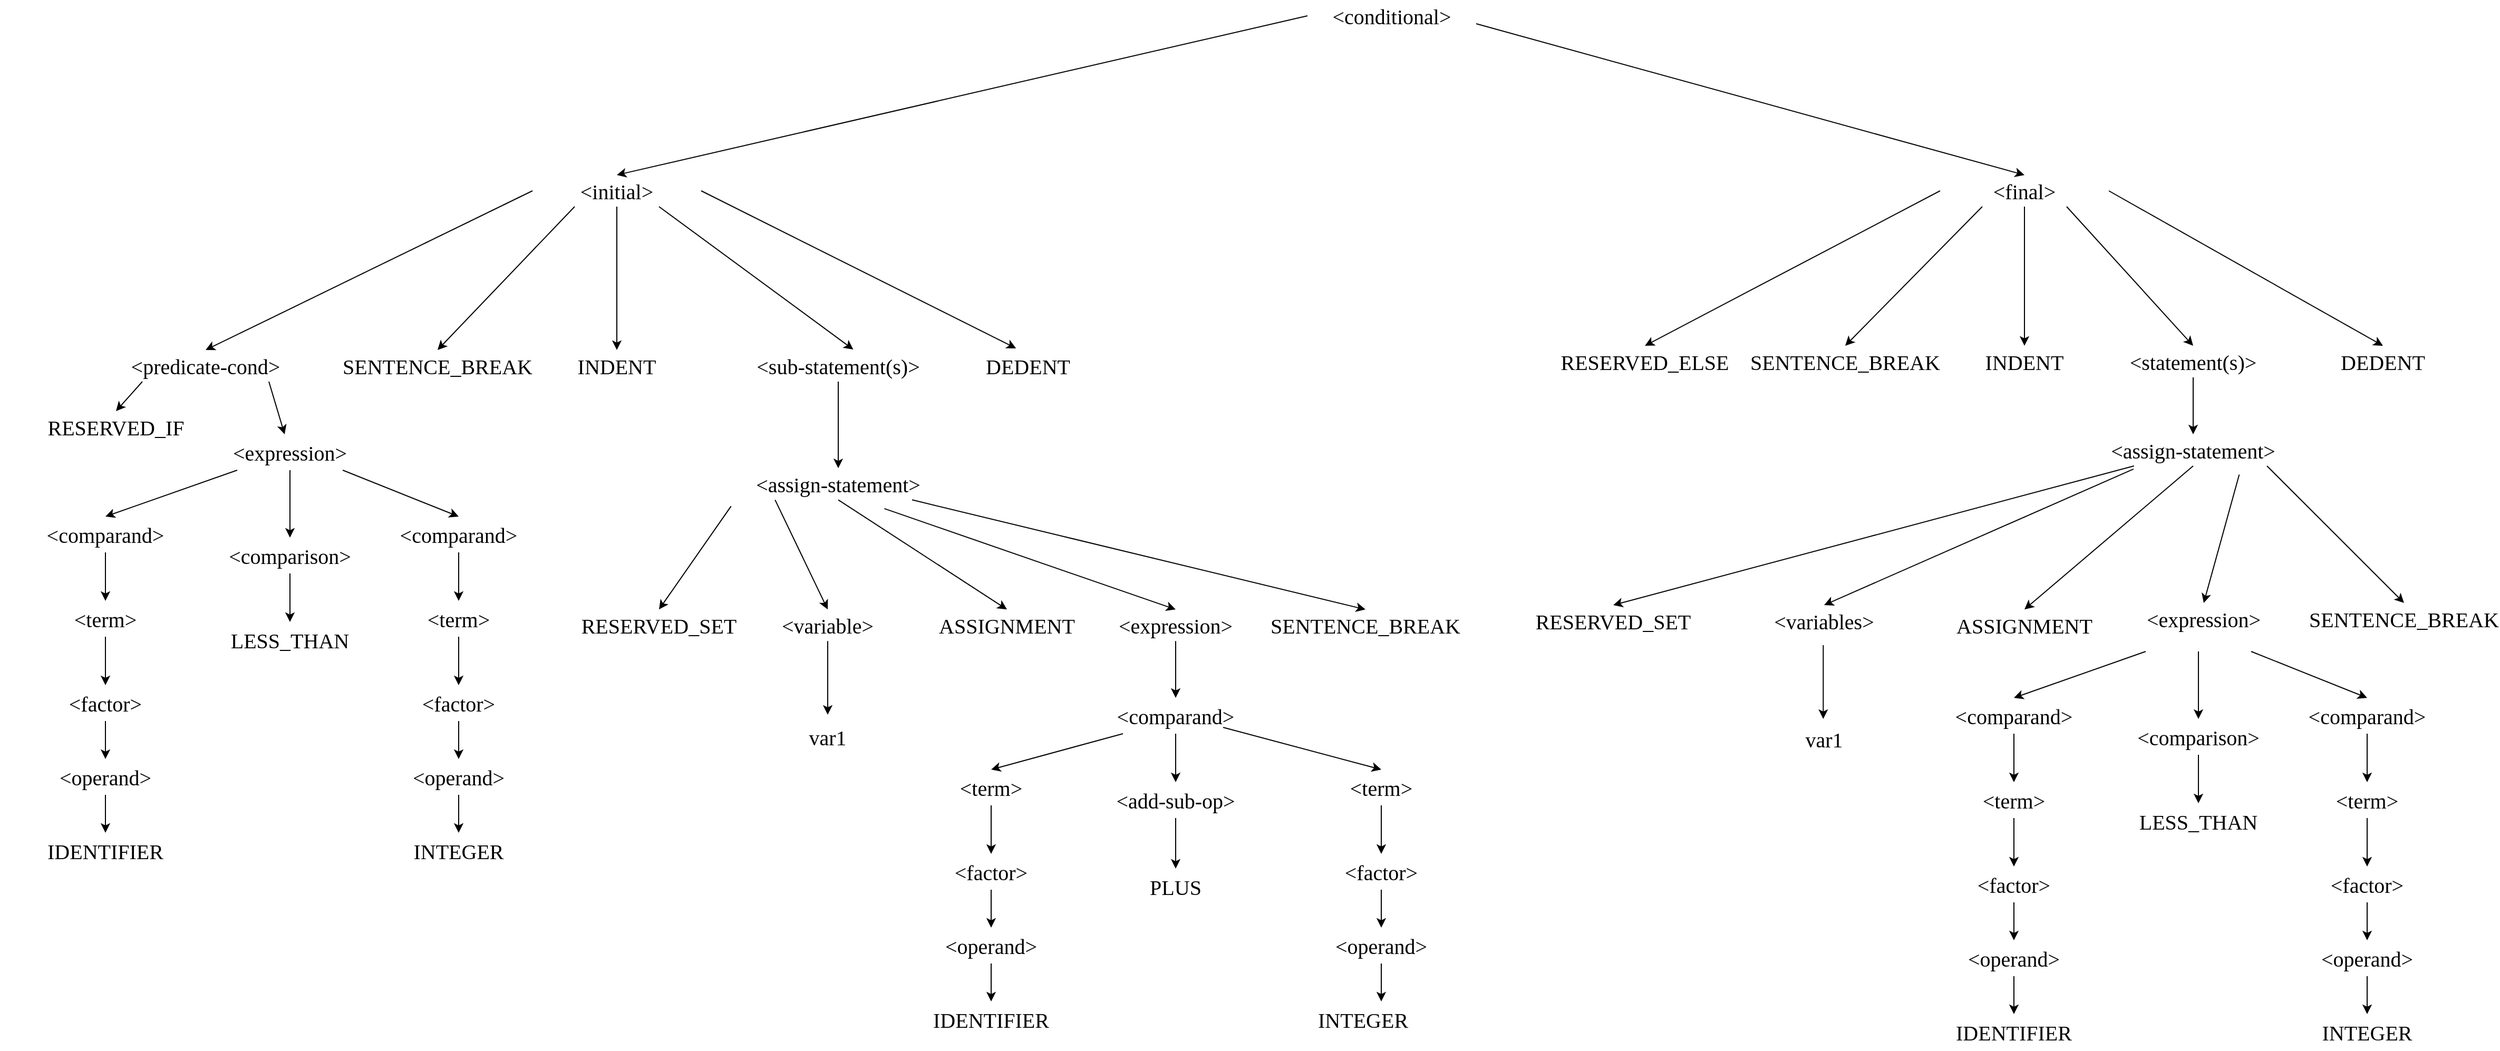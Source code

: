 <mxfile version="22.1.21" type="github">
  <diagram name="Page-1" id="WEaogWOMoJxRNa3tFYCO">
    <mxGraphModel dx="4066" dy="1637" grid="1" gridSize="10" guides="1" tooltips="1" connect="1" arrows="1" fold="1" page="1" pageScale="1" pageWidth="1169" pageHeight="827" math="0" shadow="0">
      <root>
        <mxCell id="0" />
        <mxCell id="1" parent="0" />
        <mxCell id="Kcy05sSw5dRX6cnOLowN-2" value="&lt;font style=&quot;font-size: 20px;&quot;&gt;&amp;lt;conditional&amp;gt;&lt;/font&gt;" style="text;html=1;strokeColor=none;fillColor=none;align=center;verticalAlign=middle;whiteSpace=wrap;rounded=0;fontFamily=Lucida Console;" vertex="1" parent="1">
          <mxGeometry x="450" y="330" width="160" height="30" as="geometry" />
        </mxCell>
        <mxCell id="Kcy05sSw5dRX6cnOLowN-3" value="&lt;font style=&quot;font-size: 20px;&quot;&gt;&amp;lt;initial&amp;gt;&lt;/font&gt;" style="text;html=1;strokeColor=none;fillColor=none;align=center;verticalAlign=middle;whiteSpace=wrap;rounded=0;fontFamily=Lucida Console;" vertex="1" parent="1">
          <mxGeometry x="-285" y="496" width="160" height="30" as="geometry" />
        </mxCell>
        <mxCell id="Kcy05sSw5dRX6cnOLowN-5" value="&lt;font style=&quot;font-size: 20px;&quot;&gt;&amp;lt;final&amp;gt;&lt;/font&gt;" style="text;html=1;strokeColor=none;fillColor=none;align=center;verticalAlign=middle;whiteSpace=wrap;rounded=0;fontFamily=Lucida Console;" vertex="1" parent="1">
          <mxGeometry x="1050" y="496" width="160" height="30" as="geometry" />
        </mxCell>
        <mxCell id="Kcy05sSw5dRX6cnOLowN-6" value="&lt;font style=&quot;font-size: 20px;&quot;&gt;RESERVED_ELSE&lt;/font&gt;" style="text;html=1;strokeColor=none;fillColor=none;align=center;verticalAlign=middle;whiteSpace=wrap;rounded=0;fontFamily=Lucida Console;" vertex="1" parent="1">
          <mxGeometry x="690" y="658" width="160" height="30" as="geometry" />
        </mxCell>
        <mxCell id="Kcy05sSw5dRX6cnOLowN-7" value="&lt;font style=&quot;font-size: 20px;&quot;&gt;SENTENCE_BREAK&lt;/font&gt;" style="text;html=1;strokeColor=none;fillColor=none;align=center;verticalAlign=middle;whiteSpace=wrap;rounded=0;fontFamily=Lucida Console;" vertex="1" parent="1">
          <mxGeometry x="880" y="658" width="160" height="30" as="geometry" />
        </mxCell>
        <mxCell id="Kcy05sSw5dRX6cnOLowN-8" value="&lt;font style=&quot;font-size: 20px;&quot;&gt;SENTENCE_BREAK&lt;/font&gt;" style="text;html=1;strokeColor=none;fillColor=none;align=center;verticalAlign=middle;whiteSpace=wrap;rounded=0;fontFamily=Lucida Console;" vertex="1" parent="1">
          <mxGeometry x="-455" y="662" width="160" height="30" as="geometry" />
        </mxCell>
        <mxCell id="Kcy05sSw5dRX6cnOLowN-9" value="&lt;font style=&quot;font-size: 20px;&quot;&gt;&amp;lt;statement(s)&amp;gt;&lt;/font&gt;" style="text;html=1;strokeColor=none;fillColor=none;align=center;verticalAlign=middle;whiteSpace=wrap;rounded=0;fontFamily=Lucida Console;" vertex="1" parent="1">
          <mxGeometry x="1210" y="658" width="160" height="30" as="geometry" />
        </mxCell>
        <mxCell id="Kcy05sSw5dRX6cnOLowN-10" value="&lt;font style=&quot;font-size: 20px;&quot;&gt;INDENT&lt;/font&gt;" style="text;html=1;strokeColor=none;fillColor=none;align=center;verticalAlign=middle;whiteSpace=wrap;rounded=0;fontFamily=Lucida Console;" vertex="1" parent="1">
          <mxGeometry x="1050" y="658" width="160" height="30" as="geometry" />
        </mxCell>
        <mxCell id="Kcy05sSw5dRX6cnOLowN-11" value="&lt;font style=&quot;font-size: 20px;&quot;&gt;DEDENT&lt;/font&gt;" style="text;html=1;strokeColor=none;fillColor=none;align=center;verticalAlign=middle;whiteSpace=wrap;rounded=0;fontFamily=Lucida Console;" vertex="1" parent="1">
          <mxGeometry x="1390" y="658" width="160" height="30" as="geometry" />
        </mxCell>
        <mxCell id="Kcy05sSw5dRX6cnOLowN-13" value="&lt;font style=&quot;font-size: 20px;&quot;&gt;&amp;lt;predicate-cond&amp;gt;&lt;/font&gt;" style="text;html=1;strokeColor=none;fillColor=none;align=center;verticalAlign=middle;whiteSpace=wrap;rounded=0;fontFamily=Lucida Console;" vertex="1" parent="1">
          <mxGeometry x="-715" y="662" width="240" height="30" as="geometry" />
        </mxCell>
        <mxCell id="Kcy05sSw5dRX6cnOLowN-14" value="&lt;font style=&quot;font-size: 20px;&quot;&gt;INDENT&lt;/font&gt;" style="text;html=1;strokeColor=none;fillColor=none;align=center;verticalAlign=middle;whiteSpace=wrap;rounded=0;fontFamily=Lucida Console;" vertex="1" parent="1">
          <mxGeometry x="-285" y="662" width="160" height="30" as="geometry" />
        </mxCell>
        <mxCell id="Kcy05sSw5dRX6cnOLowN-15" value="&lt;font style=&quot;font-size: 20px;&quot;&gt;&amp;lt;sub-statement(s)&amp;gt;&lt;/font&gt;" style="text;html=1;strokeColor=none;fillColor=none;align=center;verticalAlign=middle;whiteSpace=wrap;rounded=0;fontFamily=Lucida Console;" vertex="1" parent="1">
          <mxGeometry x="-105" y="662" width="220" height="30" as="geometry" />
        </mxCell>
        <mxCell id="Kcy05sSw5dRX6cnOLowN-16" value="&lt;font style=&quot;font-size: 20px;&quot;&gt;DEDENT&lt;/font&gt;" style="text;html=1;strokeColor=none;fillColor=none;align=center;verticalAlign=middle;whiteSpace=wrap;rounded=0;fontFamily=Lucida Console;" vertex="1" parent="1">
          <mxGeometry x="105" y="662" width="160" height="30" as="geometry" />
        </mxCell>
        <mxCell id="Kcy05sSw5dRX6cnOLowN-28" value="" style="endArrow=classic;html=1;rounded=0;exitX=0;exitY=0.5;exitDx=0;exitDy=0;entryX=0.5;entryY=0;entryDx=0;entryDy=0;" edge="1" parent="1" source="Kcy05sSw5dRX6cnOLowN-5" target="Kcy05sSw5dRX6cnOLowN-6">
          <mxGeometry width="50" height="50" relative="1" as="geometry">
            <mxPoint x="740" y="562" as="sourcePoint" />
            <mxPoint x="790" y="512" as="targetPoint" />
          </mxGeometry>
        </mxCell>
        <mxCell id="Kcy05sSw5dRX6cnOLowN-29" value="" style="endArrow=classic;html=1;rounded=0;exitX=0.25;exitY=1;exitDx=0;exitDy=0;entryX=0.5;entryY=0;entryDx=0;entryDy=0;" edge="1" parent="1" source="Kcy05sSw5dRX6cnOLowN-5" target="Kcy05sSw5dRX6cnOLowN-7">
          <mxGeometry width="50" height="50" relative="1" as="geometry">
            <mxPoint x="1099" y="527" as="sourcePoint" />
            <mxPoint x="780" y="668" as="targetPoint" />
          </mxGeometry>
        </mxCell>
        <mxCell id="Kcy05sSw5dRX6cnOLowN-30" value="" style="endArrow=classic;html=1;rounded=0;exitX=0.5;exitY=1;exitDx=0;exitDy=0;entryX=0.5;entryY=0;entryDx=0;entryDy=0;" edge="1" parent="1" source="Kcy05sSw5dRX6cnOLowN-5" target="Kcy05sSw5dRX6cnOLowN-10">
          <mxGeometry width="50" height="50" relative="1" as="geometry">
            <mxPoint x="1139" y="542" as="sourcePoint" />
            <mxPoint x="970" y="668" as="targetPoint" />
          </mxGeometry>
        </mxCell>
        <mxCell id="Kcy05sSw5dRX6cnOLowN-31" value="" style="endArrow=classic;html=1;rounded=0;exitX=0.75;exitY=1;exitDx=0;exitDy=0;entryX=0.5;entryY=0;entryDx=0;entryDy=0;" edge="1" parent="1" source="Kcy05sSw5dRX6cnOLowN-5" target="Kcy05sSw5dRX6cnOLowN-9">
          <mxGeometry width="50" height="50" relative="1" as="geometry">
            <mxPoint x="1179" y="542" as="sourcePoint" />
            <mxPoint x="1179" y="668" as="targetPoint" />
          </mxGeometry>
        </mxCell>
        <mxCell id="Kcy05sSw5dRX6cnOLowN-32" value="" style="endArrow=classic;html=1;rounded=0;exitX=1;exitY=0.5;exitDx=0;exitDy=0;entryX=0.5;entryY=0;entryDx=0;entryDy=0;" edge="1" parent="1" source="Kcy05sSw5dRX6cnOLowN-5" target="Kcy05sSw5dRX6cnOLowN-11">
          <mxGeometry width="50" height="50" relative="1" as="geometry">
            <mxPoint x="1219" y="542" as="sourcePoint" />
            <mxPoint x="1360" y="668" as="targetPoint" />
          </mxGeometry>
        </mxCell>
        <mxCell id="Kcy05sSw5dRX6cnOLowN-43" value="" style="endArrow=classic;html=1;rounded=0;exitX=0;exitY=0.5;exitDx=0;exitDy=0;entryX=0.5;entryY=0;entryDx=0;entryDy=0;" edge="1" parent="1" source="Kcy05sSw5dRX6cnOLowN-3" target="Kcy05sSw5dRX6cnOLowN-13">
          <mxGeometry width="50" height="50" relative="1" as="geometry">
            <mxPoint x="-315" y="507" as="sourcePoint" />
            <mxPoint x="-755" y="658" as="targetPoint" />
          </mxGeometry>
        </mxCell>
        <mxCell id="Kcy05sSw5dRX6cnOLowN-44" value="" style="endArrow=classic;html=1;rounded=0;exitX=0.25;exitY=1;exitDx=0;exitDy=0;entryX=0.5;entryY=0;entryDx=0;entryDy=0;" edge="1" parent="1" source="Kcy05sSw5dRX6cnOLowN-3" target="Kcy05sSw5dRX6cnOLowN-8">
          <mxGeometry width="50" height="50" relative="1" as="geometry">
            <mxPoint x="-305" y="521" as="sourcePoint" />
            <mxPoint x="-585" y="672" as="targetPoint" />
          </mxGeometry>
        </mxCell>
        <mxCell id="Kcy05sSw5dRX6cnOLowN-45" value="" style="endArrow=classic;html=1;rounded=0;exitX=0.5;exitY=1;exitDx=0;exitDy=0;entryX=0.5;entryY=0;entryDx=0;entryDy=0;" edge="1" parent="1" source="Kcy05sSw5dRX6cnOLowN-3" target="Kcy05sSw5dRX6cnOLowN-14">
          <mxGeometry width="50" height="50" relative="1" as="geometry">
            <mxPoint x="-265" y="536" as="sourcePoint" />
            <mxPoint x="-365" y="672" as="targetPoint" />
          </mxGeometry>
        </mxCell>
        <mxCell id="Kcy05sSw5dRX6cnOLowN-47" value="" style="endArrow=classic;html=1;rounded=0;exitX=0.75;exitY=1;exitDx=0;exitDy=0;entryX=0.565;entryY=-0.014;entryDx=0;entryDy=0;entryPerimeter=0;" edge="1" parent="1" source="Kcy05sSw5dRX6cnOLowN-3" target="Kcy05sSw5dRX6cnOLowN-15">
          <mxGeometry width="50" height="50" relative="1" as="geometry">
            <mxPoint x="-195" y="536" as="sourcePoint" />
            <mxPoint x="-195" y="672" as="targetPoint" />
          </mxGeometry>
        </mxCell>
        <mxCell id="Kcy05sSw5dRX6cnOLowN-48" value="" style="endArrow=classic;html=1;rounded=0;exitX=1;exitY=0.5;exitDx=0;exitDy=0;entryX=0.429;entryY=-0.052;entryDx=0;entryDy=0;entryPerimeter=0;" edge="1" parent="1" source="Kcy05sSw5dRX6cnOLowN-3" target="Kcy05sSw5dRX6cnOLowN-16">
          <mxGeometry width="50" height="50" relative="1" as="geometry">
            <mxPoint x="-155" y="536" as="sourcePoint" />
            <mxPoint x="29" y="672" as="targetPoint" />
          </mxGeometry>
        </mxCell>
        <mxCell id="Kcy05sSw5dRX6cnOLowN-49" value="" style="endArrow=classic;html=1;rounded=0;exitX=0;exitY=0.5;exitDx=0;exitDy=0;entryX=0.5;entryY=0;entryDx=0;entryDy=0;" edge="1" parent="1" source="Kcy05sSw5dRX6cnOLowN-2" target="Kcy05sSw5dRX6cnOLowN-3">
          <mxGeometry width="50" height="50" relative="1" as="geometry">
            <mxPoint x="-380" y="439" as="sourcePoint" />
            <mxPoint x="-81" y="588" as="targetPoint" />
          </mxGeometry>
        </mxCell>
        <mxCell id="Kcy05sSw5dRX6cnOLowN-51" value="" style="endArrow=classic;html=1;rounded=0;exitX=1;exitY=0.75;exitDx=0;exitDy=0;entryX=0.5;entryY=0;entryDx=0;entryDy=0;" edge="1" parent="1" source="Kcy05sSw5dRX6cnOLowN-2" target="Kcy05sSw5dRX6cnOLowN-5">
          <mxGeometry width="50" height="50" relative="1" as="geometry">
            <mxPoint x="650" y="340" as="sourcePoint" />
            <mxPoint x="650" y="424" as="targetPoint" />
          </mxGeometry>
        </mxCell>
        <mxCell id="Kcy05sSw5dRX6cnOLowN-52" value="" style="endArrow=classic;html=1;rounded=0;exitX=0.75;exitY=1;exitDx=0;exitDy=0;" edge="1" parent="1" source="Kcy05sSw5dRX6cnOLowN-13" target="Kcy05sSw5dRX6cnOLowN-53">
          <mxGeometry width="50" height="50" relative="1" as="geometry">
            <mxPoint x="-505" y="740" as="sourcePoint" />
            <mxPoint x="-595" y="810" as="targetPoint" />
          </mxGeometry>
        </mxCell>
        <mxCell id="Kcy05sSw5dRX6cnOLowN-53" value="&lt;font style=&quot;font-size: 20px;&quot;&gt;&amp;lt;expression&amp;gt;&lt;/font&gt;" style="text;html=1;strokeColor=none;fillColor=none;align=center;verticalAlign=middle;whiteSpace=wrap;rounded=0;fontFamily=Lucida Console;" vertex="1" parent="1">
          <mxGeometry x="-615" y="742" width="200" height="34" as="geometry" />
        </mxCell>
        <mxCell id="Kcy05sSw5dRX6cnOLowN-54" value="&lt;font style=&quot;font-size: 20px;&quot;&gt;RESERVED_IF&lt;/font&gt;" style="text;html=1;strokeColor=none;fillColor=none;align=center;verticalAlign=middle;whiteSpace=wrap;rounded=0;fontFamily=Lucida Console;" vertex="1" parent="1">
          <mxGeometry x="-755" y="720" width="150" height="30" as="geometry" />
        </mxCell>
        <mxCell id="Kcy05sSw5dRX6cnOLowN-55" value="" style="endArrow=classic;html=1;rounded=0;exitX=0.25;exitY=1;exitDx=0;exitDy=0;entryX=0.5;entryY=0;entryDx=0;entryDy=0;" edge="1" parent="1" source="Kcy05sSw5dRX6cnOLowN-13" target="Kcy05sSw5dRX6cnOLowN-54">
          <mxGeometry width="50" height="50" relative="1" as="geometry">
            <mxPoint x="-585" y="702" as="sourcePoint" />
            <mxPoint x="-465" y="816" as="targetPoint" />
          </mxGeometry>
        </mxCell>
        <mxCell id="Kcy05sSw5dRX6cnOLowN-62" value="" style="endArrow=classic;html=1;rounded=0;exitX=0.5;exitY=1;exitDx=0;exitDy=0;entryX=0.5;entryY=0;entryDx=0;entryDy=0;" edge="1" parent="1" source="Kcy05sSw5dRX6cnOLowN-9" target="Kcy05sSw5dRX6cnOLowN-63">
          <mxGeometry width="50" height="50" relative="1" as="geometry">
            <mxPoint x="1250" y="751" as="sourcePoint" />
            <mxPoint x="1290" y="776" as="targetPoint" />
          </mxGeometry>
        </mxCell>
        <mxCell id="Kcy05sSw5dRX6cnOLowN-63" value="&lt;font style=&quot;font-size: 20px;&quot;&gt;&amp;lt;assign-statement&amp;gt;&lt;/font&gt;" style="text;html=1;strokeColor=none;fillColor=none;align=center;verticalAlign=middle;whiteSpace=wrap;rounded=0;fontFamily=Lucida Console;" vertex="1" parent="1">
          <mxGeometry x="1150" y="742" width="280" height="30" as="geometry" />
        </mxCell>
        <mxCell id="Kcy05sSw5dRX6cnOLowN-71" value="&lt;font style=&quot;font-size: 20px;&quot;&gt;&amp;lt;variables&amp;gt;&lt;/font&gt;" style="text;html=1;strokeColor=none;fillColor=none;align=center;verticalAlign=middle;whiteSpace=wrap;rounded=0;fontFamily=Lucida Console;" vertex="1" parent="1">
          <mxGeometry x="860" y="904" width="160" height="30" as="geometry" />
        </mxCell>
        <mxCell id="Kcy05sSw5dRX6cnOLowN-73" value="&lt;font style=&quot;font-size: 20px;&quot;&gt;RESERVED_SET&lt;/font&gt;" style="text;html=1;strokeColor=none;fillColor=none;align=center;verticalAlign=middle;whiteSpace=wrap;rounded=0;fontFamily=Lucida Console;" vertex="1" parent="1">
          <mxGeometry x="660" y="904" width="160" height="30" as="geometry" />
        </mxCell>
        <mxCell id="Kcy05sSw5dRX6cnOLowN-75" value="" style="endArrow=classic;html=1;rounded=0;entryX=0.5;entryY=0;entryDx=0;entryDy=0;" edge="1" parent="1" source="Kcy05sSw5dRX6cnOLowN-63" target="Kcy05sSw5dRX6cnOLowN-73">
          <mxGeometry width="50" height="50" relative="1" as="geometry">
            <mxPoint x="1340" y="812" as="sourcePoint" />
            <mxPoint x="1350" y="886" as="targetPoint" />
          </mxGeometry>
        </mxCell>
        <mxCell id="Kcy05sSw5dRX6cnOLowN-81" value="" style="endArrow=classic;html=1;rounded=0;exitX=0.75;exitY=1;exitDx=0;exitDy=0;entryX=0.5;entryY=0;entryDx=0;entryDy=0;" edge="1" parent="1" source="Kcy05sSw5dRX6cnOLowN-53" target="Kcy05sSw5dRX6cnOLowN-83">
          <mxGeometry width="50" height="50" relative="1" as="geometry">
            <mxPoint x="-515" y="870" as="sourcePoint" />
            <mxPoint x="-515" y="910" as="targetPoint" />
          </mxGeometry>
        </mxCell>
        <mxCell id="Kcy05sSw5dRX6cnOLowN-82" value="" style="endArrow=classic;html=1;rounded=0;exitX=0.5;exitY=1;exitDx=0;exitDy=0;entryX=0.5;entryY=0;entryDx=0;entryDy=0;" edge="1" parent="1" source="Kcy05sSw5dRX6cnOLowN-83" target="Kcy05sSw5dRX6cnOLowN-84">
          <mxGeometry width="50" height="50" relative="1" as="geometry">
            <mxPoint x="-355.77" y="944" as="sourcePoint" />
            <mxPoint x="-355.77" y="1018" as="targetPoint" />
          </mxGeometry>
        </mxCell>
        <mxCell id="Kcy05sSw5dRX6cnOLowN-83" value="&lt;font style=&quot;font-size: 20px;&quot;&gt;&amp;lt;comparand&amp;gt;&lt;/font&gt;" style="text;html=1;strokeColor=none;fillColor=none;align=center;verticalAlign=middle;whiteSpace=wrap;rounded=0;fontFamily=Lucida Console;" vertex="1" parent="1">
          <mxGeometry x="-455" y="820" width="200" height="34" as="geometry" />
        </mxCell>
        <mxCell id="Kcy05sSw5dRX6cnOLowN-84" value="&lt;font style=&quot;font-size: 20px;&quot;&gt;&amp;lt;term&amp;gt;&lt;/font&gt;" style="text;html=1;strokeColor=none;fillColor=none;align=center;verticalAlign=middle;whiteSpace=wrap;rounded=0;fontFamily=Lucida Console;" vertex="1" parent="1">
          <mxGeometry x="-455" y="900" width="200" height="34" as="geometry" />
        </mxCell>
        <mxCell id="Kcy05sSw5dRX6cnOLowN-85" value="&lt;font style=&quot;font-size: 20px;&quot;&gt;&amp;lt;factor&amp;gt;&lt;/font&gt;" style="text;html=1;strokeColor=none;fillColor=none;align=center;verticalAlign=middle;whiteSpace=wrap;rounded=0;fontFamily=Lucida Console;" vertex="1" parent="1">
          <mxGeometry x="-455" y="980" width="200" height="34" as="geometry" />
        </mxCell>
        <mxCell id="Kcy05sSw5dRX6cnOLowN-86" value="&lt;font style=&quot;font-size: 20px;&quot;&gt;&amp;lt;operand&amp;gt;&lt;/font&gt;" style="text;html=1;strokeColor=none;fillColor=none;align=center;verticalAlign=middle;whiteSpace=wrap;rounded=0;fontFamily=Lucida Console;" vertex="1" parent="1">
          <mxGeometry x="-455" y="1050" width="200" height="34" as="geometry" />
        </mxCell>
        <mxCell id="Kcy05sSw5dRX6cnOLowN-87" value="&lt;font style=&quot;font-size: 20px;&quot;&gt;INTEGER&lt;/font&gt;" style="text;html=1;strokeColor=none;fillColor=none;align=center;verticalAlign=middle;whiteSpace=wrap;rounded=0;fontFamily=Lucida Console;" vertex="1" parent="1">
          <mxGeometry x="-455" y="1120" width="200" height="34" as="geometry" />
        </mxCell>
        <mxCell id="Kcy05sSw5dRX6cnOLowN-90" value="" style="endArrow=classic;html=1;rounded=0;entryX=0.5;entryY=0;entryDx=0;entryDy=0;exitX=0.5;exitY=1;exitDx=0;exitDy=0;" edge="1" parent="1" source="Kcy05sSw5dRX6cnOLowN-84" target="Kcy05sSw5dRX6cnOLowN-85">
          <mxGeometry width="50" height="50" relative="1" as="geometry">
            <mxPoint x="-245" y="910" as="sourcePoint" />
            <mxPoint x="-245" y="1096" as="targetPoint" />
          </mxGeometry>
        </mxCell>
        <mxCell id="Kcy05sSw5dRX6cnOLowN-91" value="" style="endArrow=classic;html=1;rounded=0;exitX=0.5;exitY=1;exitDx=0;exitDy=0;entryX=0.5;entryY=0;entryDx=0;entryDy=0;" edge="1" parent="1" source="Kcy05sSw5dRX6cnOLowN-85" target="Kcy05sSw5dRX6cnOLowN-86">
          <mxGeometry width="50" height="50" relative="1" as="geometry">
            <mxPoint x="-345" y="1064" as="sourcePoint" />
            <mxPoint x="-345" y="1130" as="targetPoint" />
          </mxGeometry>
        </mxCell>
        <mxCell id="Kcy05sSw5dRX6cnOLowN-92" value="" style="endArrow=classic;html=1;rounded=0;exitX=0.5;exitY=1;exitDx=0;exitDy=0;" edge="1" parent="1" source="Kcy05sSw5dRX6cnOLowN-86" target="Kcy05sSw5dRX6cnOLowN-87">
          <mxGeometry width="50" height="50" relative="1" as="geometry">
            <mxPoint x="-345" y="1164" as="sourcePoint" />
            <mxPoint x="-345" y="1220" as="targetPoint" />
          </mxGeometry>
        </mxCell>
        <mxCell id="Kcy05sSw5dRX6cnOLowN-104" value="" style="endArrow=classic;html=1;rounded=0;exitX=0.5;exitY=1;exitDx=0;exitDy=0;entryX=0.5;entryY=0;entryDx=0;entryDy=0;" edge="1" parent="1" source="Kcy05sSw5dRX6cnOLowN-105" target="Kcy05sSw5dRX6cnOLowN-106">
          <mxGeometry width="50" height="50" relative="1" as="geometry">
            <mxPoint x="-690.77" y="944" as="sourcePoint" />
            <mxPoint x="-690.77" y="1018" as="targetPoint" />
          </mxGeometry>
        </mxCell>
        <mxCell id="Kcy05sSw5dRX6cnOLowN-105" value="&lt;font style=&quot;font-size: 20px;&quot;&gt;&amp;lt;comparand&amp;gt;&lt;/font&gt;" style="text;html=1;strokeColor=none;fillColor=none;align=center;verticalAlign=middle;whiteSpace=wrap;rounded=0;fontFamily=Lucida Console;" vertex="1" parent="1">
          <mxGeometry x="-790" y="820" width="200" height="34" as="geometry" />
        </mxCell>
        <mxCell id="Kcy05sSw5dRX6cnOLowN-106" value="&lt;font style=&quot;font-size: 20px;&quot;&gt;&amp;lt;term&amp;gt;&lt;/font&gt;" style="text;html=1;strokeColor=none;fillColor=none;align=center;verticalAlign=middle;whiteSpace=wrap;rounded=0;fontFamily=Lucida Console;" vertex="1" parent="1">
          <mxGeometry x="-790" y="900" width="200" height="34" as="geometry" />
        </mxCell>
        <mxCell id="Kcy05sSw5dRX6cnOLowN-107" value="&lt;font style=&quot;font-size: 20px;&quot;&gt;&amp;lt;factor&amp;gt;&lt;/font&gt;" style="text;html=1;strokeColor=none;fillColor=none;align=center;verticalAlign=middle;whiteSpace=wrap;rounded=0;fontFamily=Lucida Console;" vertex="1" parent="1">
          <mxGeometry x="-790" y="980" width="200" height="34" as="geometry" />
        </mxCell>
        <mxCell id="Kcy05sSw5dRX6cnOLowN-108" value="&lt;font style=&quot;font-size: 20px;&quot;&gt;&amp;lt;operand&amp;gt;&lt;/font&gt;" style="text;html=1;strokeColor=none;fillColor=none;align=center;verticalAlign=middle;whiteSpace=wrap;rounded=0;fontFamily=Lucida Console;" vertex="1" parent="1">
          <mxGeometry x="-790" y="1050" width="200" height="34" as="geometry" />
        </mxCell>
        <mxCell id="Kcy05sSw5dRX6cnOLowN-109" value="&lt;font style=&quot;font-size: 20px;&quot;&gt;IDENTIFIER&lt;/font&gt;" style="text;html=1;strokeColor=none;fillColor=none;align=center;verticalAlign=middle;whiteSpace=wrap;rounded=0;fontFamily=Lucida Console;" vertex="1" parent="1">
          <mxGeometry x="-790" y="1120" width="200" height="34" as="geometry" />
        </mxCell>
        <mxCell id="Kcy05sSw5dRX6cnOLowN-110" value="" style="endArrow=classic;html=1;rounded=0;entryX=0.5;entryY=0;entryDx=0;entryDy=0;exitX=0.5;exitY=1;exitDx=0;exitDy=0;" edge="1" parent="1" source="Kcy05sSw5dRX6cnOLowN-106" target="Kcy05sSw5dRX6cnOLowN-107">
          <mxGeometry width="50" height="50" relative="1" as="geometry">
            <mxPoint x="-580" y="910" as="sourcePoint" />
            <mxPoint x="-580" y="1096" as="targetPoint" />
          </mxGeometry>
        </mxCell>
        <mxCell id="Kcy05sSw5dRX6cnOLowN-111" value="" style="endArrow=classic;html=1;rounded=0;exitX=0.5;exitY=1;exitDx=0;exitDy=0;entryX=0.5;entryY=0;entryDx=0;entryDy=0;" edge="1" parent="1" source="Kcy05sSw5dRX6cnOLowN-107" target="Kcy05sSw5dRX6cnOLowN-108">
          <mxGeometry width="50" height="50" relative="1" as="geometry">
            <mxPoint x="-680" y="1064" as="sourcePoint" />
            <mxPoint x="-680" y="1130" as="targetPoint" />
          </mxGeometry>
        </mxCell>
        <mxCell id="Kcy05sSw5dRX6cnOLowN-112" value="" style="endArrow=classic;html=1;rounded=0;exitX=0.5;exitY=1;exitDx=0;exitDy=0;" edge="1" parent="1" source="Kcy05sSw5dRX6cnOLowN-108" target="Kcy05sSw5dRX6cnOLowN-109">
          <mxGeometry width="50" height="50" relative="1" as="geometry">
            <mxPoint x="-680" y="1164" as="sourcePoint" />
            <mxPoint x="-680" y="1220" as="targetPoint" />
          </mxGeometry>
        </mxCell>
        <mxCell id="Kcy05sSw5dRX6cnOLowN-113" value="" style="endArrow=classic;html=1;rounded=0;exitX=0.25;exitY=1;exitDx=0;exitDy=0;entryX=0.5;entryY=0;entryDx=0;entryDy=0;" edge="1" parent="1" source="Kcy05sSw5dRX6cnOLowN-53" target="Kcy05sSw5dRX6cnOLowN-105">
          <mxGeometry width="50" height="50" relative="1" as="geometry">
            <mxPoint x="-455" y="786" as="sourcePoint" />
            <mxPoint x="-349" y="840" as="targetPoint" />
          </mxGeometry>
        </mxCell>
        <mxCell id="Kcy05sSw5dRX6cnOLowN-114" value="&lt;font style=&quot;font-size: 20px;&quot;&gt;&amp;lt;comparison&amp;gt;&lt;/font&gt;" style="text;html=1;strokeColor=none;fillColor=none;align=center;verticalAlign=middle;whiteSpace=wrap;rounded=0;fontFamily=Lucida Console;" vertex="1" parent="1">
          <mxGeometry x="-615" y="840" width="200" height="34" as="geometry" />
        </mxCell>
        <mxCell id="Kcy05sSw5dRX6cnOLowN-115" value="" style="endArrow=classic;html=1;rounded=0;exitX=0.5;exitY=1;exitDx=0;exitDy=0;" edge="1" parent="1" source="Kcy05sSw5dRX6cnOLowN-114">
          <mxGeometry width="50" height="50" relative="1" as="geometry">
            <mxPoint x="-475" y="910" as="sourcePoint" />
            <mxPoint x="-515" y="920" as="targetPoint" />
          </mxGeometry>
        </mxCell>
        <mxCell id="Kcy05sSw5dRX6cnOLowN-116" value="&lt;font style=&quot;font-size: 20px;&quot;&gt;LESS_THAN&lt;/font&gt;" style="text;html=1;strokeColor=none;fillColor=none;align=center;verticalAlign=middle;whiteSpace=wrap;rounded=0;fontFamily=Lucida Console;" vertex="1" parent="1">
          <mxGeometry x="-615" y="920" width="200" height="34" as="geometry" />
        </mxCell>
        <mxCell id="Kcy05sSw5dRX6cnOLowN-117" value="" style="endArrow=classic;html=1;rounded=0;exitX=0.5;exitY=1;exitDx=0;exitDy=0;entryX=0.5;entryY=0;entryDx=0;entryDy=0;" edge="1" parent="1" source="Kcy05sSw5dRX6cnOLowN-53" target="Kcy05sSw5dRX6cnOLowN-114">
          <mxGeometry width="50" height="50" relative="1" as="geometry">
            <mxPoint x="-505" y="884" as="sourcePoint" />
            <mxPoint x="-505" y="930" as="targetPoint" />
          </mxGeometry>
        </mxCell>
        <mxCell id="Kcy05sSw5dRX6cnOLowN-145" value="" style="endArrow=classic;html=1;rounded=0;entryX=0.5;entryY=0;entryDx=0;entryDy=0;exitX=0.298;exitY=1.098;exitDx=0;exitDy=0;exitPerimeter=0;" edge="1" parent="1" source="Kcy05sSw5dRX6cnOLowN-63" target="Kcy05sSw5dRX6cnOLowN-71">
          <mxGeometry width="50" height="50" relative="1" as="geometry">
            <mxPoint x="1190" y="780" as="sourcePoint" />
            <mxPoint x="1160" y="853" as="targetPoint" />
          </mxGeometry>
        </mxCell>
        <mxCell id="Kcy05sSw5dRX6cnOLowN-146" value="&lt;font style=&quot;font-size: 20px;&quot;&gt;SENTENCE_BREAK&lt;/font&gt;" style="text;html=1;strokeColor=none;fillColor=none;align=center;verticalAlign=middle;whiteSpace=wrap;rounded=0;fontFamily=Lucida Console;" vertex="1" parent="1">
          <mxGeometry x="1410" y="902" width="160" height="30" as="geometry" />
        </mxCell>
        <mxCell id="Kcy05sSw5dRX6cnOLowN-147" value="" style="endArrow=classic;html=1;rounded=0;exitX=0.75;exitY=1;exitDx=0;exitDy=0;entryX=0.5;entryY=0;entryDx=0;entryDy=0;" edge="1" parent="1" source="Kcy05sSw5dRX6cnOLowN-63" target="Kcy05sSw5dRX6cnOLowN-146">
          <mxGeometry width="50" height="50" relative="1" as="geometry">
            <mxPoint x="1230" y="782" as="sourcePoint" />
            <mxPoint x="1130" y="853" as="targetPoint" />
          </mxGeometry>
        </mxCell>
        <mxCell id="Kcy05sSw5dRX6cnOLowN-148" value="&lt;font style=&quot;font-size: 20px;&quot;&gt;ASSIGNMENT&lt;/font&gt;" style="text;html=1;strokeColor=none;fillColor=none;align=center;verticalAlign=middle;whiteSpace=wrap;rounded=0;fontFamily=Lucida Console;" vertex="1" parent="1">
          <mxGeometry x="1050" y="908.17" width="160" height="30" as="geometry" />
        </mxCell>
        <mxCell id="Kcy05sSw5dRX6cnOLowN-149" value="&lt;font style=&quot;font-size: 20px;&quot;&gt;&amp;lt;expression&amp;gt;&lt;/font&gt;" style="text;html=1;strokeColor=none;fillColor=none;align=center;verticalAlign=middle;whiteSpace=wrap;rounded=0;fontFamily=Lucida Console;" vertex="1" parent="1">
          <mxGeometry x="1220" y="902" width="160" height="30" as="geometry" />
        </mxCell>
        <mxCell id="Kcy05sSw5dRX6cnOLowN-150" value="" style="endArrow=classic;html=1;rounded=0;entryX=0.5;entryY=0;entryDx=0;entryDy=0;exitX=0.5;exitY=1;exitDx=0;exitDy=0;" edge="1" parent="1" source="Kcy05sSw5dRX6cnOLowN-63" target="Kcy05sSw5dRX6cnOLowN-148">
          <mxGeometry width="50" height="50" relative="1" as="geometry">
            <mxPoint x="1230" y="782" as="sourcePoint" />
            <mxPoint x="930" y="860" as="targetPoint" />
          </mxGeometry>
        </mxCell>
        <mxCell id="Kcy05sSw5dRX6cnOLowN-151" value="" style="endArrow=classic;html=1;rounded=0;entryX=0.5;entryY=0;entryDx=0;entryDy=0;exitX=0.656;exitY=1.276;exitDx=0;exitDy=0;exitPerimeter=0;" edge="1" parent="1" source="Kcy05sSw5dRX6cnOLowN-63" target="Kcy05sSw5dRX6cnOLowN-149">
          <mxGeometry width="50" height="50" relative="1" as="geometry">
            <mxPoint x="1300" y="782" as="sourcePoint" />
            <mxPoint x="1120" y="860" as="targetPoint" />
          </mxGeometry>
        </mxCell>
        <mxCell id="Kcy05sSw5dRX6cnOLowN-152" value="&lt;font style=&quot;font-size: 20px;&quot;&gt;&amp;lt;assign-statement&amp;gt;&lt;/font&gt;" style="text;html=1;strokeColor=none;fillColor=none;align=center;verticalAlign=middle;whiteSpace=wrap;rounded=0;fontFamily=Lucida Console;" vertex="1" parent="1">
          <mxGeometry x="-135" y="774.17" width="280" height="30" as="geometry" />
        </mxCell>
        <mxCell id="Kcy05sSw5dRX6cnOLowN-153" value="&lt;font style=&quot;font-size: 20px;&quot;&gt;&amp;lt;variable&amp;gt;&lt;/font&gt;" style="text;html=1;strokeColor=none;fillColor=none;align=center;verticalAlign=middle;whiteSpace=wrap;rounded=0;fontFamily=Lucida Console;" vertex="1" parent="1">
          <mxGeometry x="-85" y="908.17" width="160" height="30" as="geometry" />
        </mxCell>
        <mxCell id="Kcy05sSw5dRX6cnOLowN-154" value="&lt;font style=&quot;font-size: 20px;&quot;&gt;RESERVED_SET&lt;/font&gt;" style="text;html=1;strokeColor=none;fillColor=none;align=center;verticalAlign=middle;whiteSpace=wrap;rounded=0;fontFamily=Lucida Console;" vertex="1" parent="1">
          <mxGeometry x="-245" y="908.17" width="160" height="30" as="geometry" />
        </mxCell>
        <mxCell id="Kcy05sSw5dRX6cnOLowN-155" value="" style="endArrow=classic;html=1;rounded=0;entryX=0.5;entryY=0;entryDx=0;entryDy=0;exitX=0.137;exitY=1.2;exitDx=0;exitDy=0;exitPerimeter=0;" edge="1" parent="1" source="Kcy05sSw5dRX6cnOLowN-152" target="Kcy05sSw5dRX6cnOLowN-154">
          <mxGeometry width="50" height="50" relative="1" as="geometry">
            <mxPoint x="755" y="840.17" as="sourcePoint" />
            <mxPoint x="765" y="914.17" as="targetPoint" />
          </mxGeometry>
        </mxCell>
        <mxCell id="Kcy05sSw5dRX6cnOLowN-156" value="" style="endArrow=classic;html=1;rounded=0;entryX=0.5;entryY=0;entryDx=0;entryDy=0;exitX=0.286;exitY=1;exitDx=0;exitDy=0;exitPerimeter=0;" edge="1" parent="1" source="Kcy05sSw5dRX6cnOLowN-152" target="Kcy05sSw5dRX6cnOLowN-153">
          <mxGeometry width="50" height="50" relative="1" as="geometry">
            <mxPoint x="-45" y="814.17" as="sourcePoint" />
            <mxPoint x="575" y="881.17" as="targetPoint" />
          </mxGeometry>
        </mxCell>
        <mxCell id="Kcy05sSw5dRX6cnOLowN-157" value="&lt;font style=&quot;font-size: 20px;&quot;&gt;SENTENCE_BREAK&lt;/font&gt;" style="text;html=1;strokeColor=none;fillColor=none;align=center;verticalAlign=middle;whiteSpace=wrap;rounded=0;fontFamily=Lucida Console;" vertex="1" parent="1">
          <mxGeometry x="425" y="908.17" width="160" height="30" as="geometry" />
        </mxCell>
        <mxCell id="Kcy05sSw5dRX6cnOLowN-158" value="" style="endArrow=classic;html=1;rounded=0;exitX=0.75;exitY=1;exitDx=0;exitDy=0;entryX=0.5;entryY=0;entryDx=0;entryDy=0;" edge="1" parent="1" source="Kcy05sSw5dRX6cnOLowN-152" target="Kcy05sSw5dRX6cnOLowN-157">
          <mxGeometry width="50" height="50" relative="1" as="geometry">
            <mxPoint x="645" y="810.17" as="sourcePoint" />
            <mxPoint x="545" y="881.17" as="targetPoint" />
          </mxGeometry>
        </mxCell>
        <mxCell id="Kcy05sSw5dRX6cnOLowN-159" value="&lt;font style=&quot;font-size: 20px;&quot;&gt;ASSIGNMENT&lt;/font&gt;" style="text;html=1;strokeColor=none;fillColor=none;align=center;verticalAlign=middle;whiteSpace=wrap;rounded=0;fontFamily=Lucida Console;" vertex="1" parent="1">
          <mxGeometry x="85" y="908.17" width="160" height="30" as="geometry" />
        </mxCell>
        <mxCell id="Kcy05sSw5dRX6cnOLowN-160" value="&lt;font style=&quot;font-size: 20px;&quot;&gt;&amp;lt;expression&amp;gt;&lt;/font&gt;" style="text;html=1;strokeColor=none;fillColor=none;align=center;verticalAlign=middle;whiteSpace=wrap;rounded=0;fontFamily=Lucida Console;" vertex="1" parent="1">
          <mxGeometry x="245" y="908.17" width="160" height="30" as="geometry" />
        </mxCell>
        <mxCell id="Kcy05sSw5dRX6cnOLowN-161" value="" style="endArrow=classic;html=1;rounded=0;entryX=0.5;entryY=0;entryDx=0;entryDy=0;exitX=0.5;exitY=1;exitDx=0;exitDy=0;" edge="1" parent="1" source="Kcy05sSw5dRX6cnOLowN-152" target="Kcy05sSw5dRX6cnOLowN-159">
          <mxGeometry width="50" height="50" relative="1" as="geometry">
            <mxPoint x="645" y="810.17" as="sourcePoint" />
            <mxPoint x="345" y="888.17" as="targetPoint" />
          </mxGeometry>
        </mxCell>
        <mxCell id="Kcy05sSw5dRX6cnOLowN-162" value="" style="endArrow=classic;html=1;rounded=0;entryX=0.5;entryY=0;entryDx=0;entryDy=0;exitX=0.656;exitY=1.276;exitDx=0;exitDy=0;exitPerimeter=0;" edge="1" parent="1" source="Kcy05sSw5dRX6cnOLowN-152" target="Kcy05sSw5dRX6cnOLowN-160">
          <mxGeometry width="50" height="50" relative="1" as="geometry">
            <mxPoint x="715" y="810.17" as="sourcePoint" />
            <mxPoint x="535" y="888.17" as="targetPoint" />
          </mxGeometry>
        </mxCell>
        <mxCell id="Kcy05sSw5dRX6cnOLowN-163" style="edgeStyle=orthogonalEdgeStyle;rounded=0;orthogonalLoop=1;jettySize=auto;html=1;exitX=0.5;exitY=1;exitDx=0;exitDy=0;" edge="1" parent="1" source="Kcy05sSw5dRX6cnOLowN-159" target="Kcy05sSw5dRX6cnOLowN-159">
          <mxGeometry relative="1" as="geometry" />
        </mxCell>
        <mxCell id="Kcy05sSw5dRX6cnOLowN-164" style="edgeStyle=orthogonalEdgeStyle;rounded=0;orthogonalLoop=1;jettySize=auto;html=1;exitX=0.5;exitY=1;exitDx=0;exitDy=0;" edge="1" parent="1" source="Kcy05sSw5dRX6cnOLowN-153" target="Kcy05sSw5dRX6cnOLowN-153">
          <mxGeometry relative="1" as="geometry" />
        </mxCell>
        <mxCell id="Kcy05sSw5dRX6cnOLowN-166" value="" style="endArrow=classic;html=1;rounded=0;entryX=0.5;entryY=0;entryDx=0;entryDy=0;exitX=0.5;exitY=1;exitDx=0;exitDy=0;" edge="1" parent="1" source="Kcy05sSw5dRX6cnOLowN-15" target="Kcy05sSw5dRX6cnOLowN-152">
          <mxGeometry width="50" height="50" relative="1" as="geometry">
            <mxPoint x="-67" y="796" as="sourcePoint" />
            <mxPoint x="-135" y="894" as="targetPoint" />
          </mxGeometry>
        </mxCell>
        <mxCell id="Kcy05sSw5dRX6cnOLowN-178" value="" style="endArrow=classic;html=1;rounded=0;entryX=0.5;entryY=0;entryDx=0;entryDy=0;exitX=0.725;exitY=0.824;exitDx=0;exitDy=0;exitPerimeter=0;" edge="1" parent="1" source="Kcy05sSw5dRX6cnOLowN-179" target="Kcy05sSw5dRX6cnOLowN-180">
          <mxGeometry width="50" height="50" relative="1" as="geometry">
            <mxPoint x="370" y="1030" as="sourcePoint" />
            <mxPoint x="324.23" y="1190" as="targetPoint" />
          </mxGeometry>
        </mxCell>
        <mxCell id="Kcy05sSw5dRX6cnOLowN-179" value="&lt;font style=&quot;font-size: 20px;&quot;&gt;&amp;lt;comparand&amp;gt;&lt;/font&gt;" style="text;html=1;strokeColor=none;fillColor=none;align=center;verticalAlign=middle;whiteSpace=wrap;rounded=0;fontFamily=Lucida Console;" vertex="1" parent="1">
          <mxGeometry x="225" y="992" width="200" height="34" as="geometry" />
        </mxCell>
        <mxCell id="Kcy05sSw5dRX6cnOLowN-180" value="&lt;font style=&quot;font-size: 20px;&quot;&gt;&amp;lt;term&amp;gt;&lt;/font&gt;" style="text;html=1;strokeColor=none;fillColor=none;align=center;verticalAlign=middle;whiteSpace=wrap;rounded=0;fontFamily=Lucida Console;" vertex="1" parent="1">
          <mxGeometry x="420" y="1060" width="200" height="34" as="geometry" />
        </mxCell>
        <mxCell id="Kcy05sSw5dRX6cnOLowN-181" value="&lt;font style=&quot;font-size: 20px;&quot;&gt;&amp;lt;factor&amp;gt;&lt;/font&gt;" style="text;html=1;strokeColor=none;fillColor=none;align=center;verticalAlign=middle;whiteSpace=wrap;rounded=0;fontFamily=Lucida Console;" vertex="1" parent="1">
          <mxGeometry x="420" y="1140" width="200" height="34" as="geometry" />
        </mxCell>
        <mxCell id="Kcy05sSw5dRX6cnOLowN-182" value="&lt;font style=&quot;font-size: 20px;&quot;&gt;&amp;lt;operand&amp;gt;&lt;/font&gt;" style="text;html=1;strokeColor=none;fillColor=none;align=center;verticalAlign=middle;whiteSpace=wrap;rounded=0;fontFamily=Lucida Console;" vertex="1" parent="1">
          <mxGeometry x="420" y="1210" width="200" height="34" as="geometry" />
        </mxCell>
        <mxCell id="Kcy05sSw5dRX6cnOLowN-183" value="&lt;font style=&quot;font-size: 20px;&quot;&gt;INTEGER&lt;span style=&quot;white-space: pre;&quot;&gt;&#x9;&lt;/span&gt;&lt;/font&gt;" style="text;html=1;strokeColor=none;fillColor=none;align=center;verticalAlign=middle;whiteSpace=wrap;rounded=0;fontFamily=Lucida Console;" vertex="1" parent="1">
          <mxGeometry x="420" y="1280" width="200" height="34" as="geometry" />
        </mxCell>
        <mxCell id="Kcy05sSw5dRX6cnOLowN-184" value="" style="endArrow=classic;html=1;rounded=0;entryX=0.5;entryY=0;entryDx=0;entryDy=0;exitX=0.5;exitY=1;exitDx=0;exitDy=0;" edge="1" parent="1" source="Kcy05sSw5dRX6cnOLowN-180" target="Kcy05sSw5dRX6cnOLowN-181">
          <mxGeometry width="50" height="50" relative="1" as="geometry">
            <mxPoint x="630" y="1070" as="sourcePoint" />
            <mxPoint x="630" y="1256" as="targetPoint" />
          </mxGeometry>
        </mxCell>
        <mxCell id="Kcy05sSw5dRX6cnOLowN-185" value="" style="endArrow=classic;html=1;rounded=0;exitX=0.5;exitY=1;exitDx=0;exitDy=0;entryX=0.5;entryY=0;entryDx=0;entryDy=0;" edge="1" parent="1" source="Kcy05sSw5dRX6cnOLowN-181" target="Kcy05sSw5dRX6cnOLowN-182">
          <mxGeometry width="50" height="50" relative="1" as="geometry">
            <mxPoint x="530" y="1224" as="sourcePoint" />
            <mxPoint x="530" y="1290" as="targetPoint" />
          </mxGeometry>
        </mxCell>
        <mxCell id="Kcy05sSw5dRX6cnOLowN-186" value="" style="endArrow=classic;html=1;rounded=0;exitX=0.5;exitY=1;exitDx=0;exitDy=0;" edge="1" parent="1" source="Kcy05sSw5dRX6cnOLowN-182" target="Kcy05sSw5dRX6cnOLowN-183">
          <mxGeometry width="50" height="50" relative="1" as="geometry">
            <mxPoint x="530" y="1324" as="sourcePoint" />
            <mxPoint x="530" y="1380" as="targetPoint" />
          </mxGeometry>
        </mxCell>
        <mxCell id="Kcy05sSw5dRX6cnOLowN-187" value="" style="endArrow=classic;html=1;rounded=0;exitX=0.5;exitY=1;exitDx=0;exitDy=0;entryX=0.5;entryY=0;entryDx=0;entryDy=0;" edge="1" parent="1" target="Kcy05sSw5dRX6cnOLowN-179" source="Kcy05sSw5dRX6cnOLowN-160">
          <mxGeometry width="50" height="50" relative="1" as="geometry">
            <mxPoint x="275" y="954" as="sourcePoint" />
            <mxPoint x="491" y="1018" as="targetPoint" />
          </mxGeometry>
        </mxCell>
        <mxCell id="Kcy05sSw5dRX6cnOLowN-192" value="" style="endArrow=classic;html=1;rounded=0;exitX=0.75;exitY=1;exitDx=0;exitDy=0;entryX=0.5;entryY=0;entryDx=0;entryDy=0;" edge="1" parent="1" target="Kcy05sSw5dRX6cnOLowN-194">
          <mxGeometry width="50" height="50" relative="1" as="geometry">
            <mxPoint x="1345" y="948" as="sourcePoint" />
            <mxPoint x="1295" y="1082" as="targetPoint" />
          </mxGeometry>
        </mxCell>
        <mxCell id="Kcy05sSw5dRX6cnOLowN-193" value="" style="endArrow=classic;html=1;rounded=0;exitX=0.5;exitY=1;exitDx=0;exitDy=0;entryX=0.5;entryY=0;entryDx=0;entryDy=0;" edge="1" parent="1" source="Kcy05sSw5dRX6cnOLowN-194" target="Kcy05sSw5dRX6cnOLowN-195">
          <mxGeometry width="50" height="50" relative="1" as="geometry">
            <mxPoint x="1454.23" y="1116" as="sourcePoint" />
            <mxPoint x="1454.23" y="1190" as="targetPoint" />
          </mxGeometry>
        </mxCell>
        <mxCell id="Kcy05sSw5dRX6cnOLowN-194" value="&lt;font style=&quot;font-size: 20px;&quot;&gt;&amp;lt;comparand&amp;gt;&lt;/font&gt;" style="text;html=1;strokeColor=none;fillColor=none;align=center;verticalAlign=middle;whiteSpace=wrap;rounded=0;fontFamily=Lucida Console;" vertex="1" parent="1">
          <mxGeometry x="1355" y="992" width="200" height="34" as="geometry" />
        </mxCell>
        <mxCell id="Kcy05sSw5dRX6cnOLowN-195" value="&lt;font style=&quot;font-size: 20px;&quot;&gt;&amp;lt;term&amp;gt;&lt;/font&gt;" style="text;html=1;strokeColor=none;fillColor=none;align=center;verticalAlign=middle;whiteSpace=wrap;rounded=0;fontFamily=Lucida Console;" vertex="1" parent="1">
          <mxGeometry x="1355" y="1072" width="200" height="34" as="geometry" />
        </mxCell>
        <mxCell id="Kcy05sSw5dRX6cnOLowN-196" value="&lt;font style=&quot;font-size: 20px;&quot;&gt;&amp;lt;factor&amp;gt;&lt;/font&gt;" style="text;html=1;strokeColor=none;fillColor=none;align=center;verticalAlign=middle;whiteSpace=wrap;rounded=0;fontFamily=Lucida Console;" vertex="1" parent="1">
          <mxGeometry x="1355" y="1152" width="200" height="34" as="geometry" />
        </mxCell>
        <mxCell id="Kcy05sSw5dRX6cnOLowN-197" value="&lt;font style=&quot;font-size: 20px;&quot;&gt;&amp;lt;operand&amp;gt;&lt;/font&gt;" style="text;html=1;strokeColor=none;fillColor=none;align=center;verticalAlign=middle;whiteSpace=wrap;rounded=0;fontFamily=Lucida Console;" vertex="1" parent="1">
          <mxGeometry x="1355" y="1222" width="200" height="34" as="geometry" />
        </mxCell>
        <mxCell id="Kcy05sSw5dRX6cnOLowN-198" value="&lt;font style=&quot;font-size: 20px;&quot;&gt;INTEGER&lt;/font&gt;" style="text;html=1;strokeColor=none;fillColor=none;align=center;verticalAlign=middle;whiteSpace=wrap;rounded=0;fontFamily=Lucida Console;" vertex="1" parent="1">
          <mxGeometry x="1355" y="1292" width="200" height="34" as="geometry" />
        </mxCell>
        <mxCell id="Kcy05sSw5dRX6cnOLowN-199" value="" style="endArrow=classic;html=1;rounded=0;entryX=0.5;entryY=0;entryDx=0;entryDy=0;exitX=0.5;exitY=1;exitDx=0;exitDy=0;" edge="1" parent="1" source="Kcy05sSw5dRX6cnOLowN-195" target="Kcy05sSw5dRX6cnOLowN-196">
          <mxGeometry width="50" height="50" relative="1" as="geometry">
            <mxPoint x="1565" y="1082" as="sourcePoint" />
            <mxPoint x="1565" y="1268" as="targetPoint" />
          </mxGeometry>
        </mxCell>
        <mxCell id="Kcy05sSw5dRX6cnOLowN-200" value="" style="endArrow=classic;html=1;rounded=0;exitX=0.5;exitY=1;exitDx=0;exitDy=0;entryX=0.5;entryY=0;entryDx=0;entryDy=0;" edge="1" parent="1" source="Kcy05sSw5dRX6cnOLowN-196" target="Kcy05sSw5dRX6cnOLowN-197">
          <mxGeometry width="50" height="50" relative="1" as="geometry">
            <mxPoint x="1465" y="1236" as="sourcePoint" />
            <mxPoint x="1465" y="1302" as="targetPoint" />
          </mxGeometry>
        </mxCell>
        <mxCell id="Kcy05sSw5dRX6cnOLowN-201" value="" style="endArrow=classic;html=1;rounded=0;exitX=0.5;exitY=1;exitDx=0;exitDy=0;" edge="1" parent="1" source="Kcy05sSw5dRX6cnOLowN-197" target="Kcy05sSw5dRX6cnOLowN-198">
          <mxGeometry width="50" height="50" relative="1" as="geometry">
            <mxPoint x="1465" y="1336" as="sourcePoint" />
            <mxPoint x="1465" y="1392" as="targetPoint" />
          </mxGeometry>
        </mxCell>
        <mxCell id="Kcy05sSw5dRX6cnOLowN-202" value="" style="endArrow=classic;html=1;rounded=0;exitX=0.5;exitY=1;exitDx=0;exitDy=0;entryX=0.5;entryY=0;entryDx=0;entryDy=0;" edge="1" parent="1" source="Kcy05sSw5dRX6cnOLowN-203" target="Kcy05sSw5dRX6cnOLowN-204">
          <mxGeometry width="50" height="50" relative="1" as="geometry">
            <mxPoint x="1119.23" y="1116" as="sourcePoint" />
            <mxPoint x="1119.23" y="1190" as="targetPoint" />
          </mxGeometry>
        </mxCell>
        <mxCell id="Kcy05sSw5dRX6cnOLowN-203" value="&lt;font style=&quot;font-size: 20px;&quot;&gt;&amp;lt;comparand&amp;gt;&lt;/font&gt;" style="text;html=1;strokeColor=none;fillColor=none;align=center;verticalAlign=middle;whiteSpace=wrap;rounded=0;fontFamily=Lucida Console;" vertex="1" parent="1">
          <mxGeometry x="1020" y="992" width="200" height="34" as="geometry" />
        </mxCell>
        <mxCell id="Kcy05sSw5dRX6cnOLowN-204" value="&lt;font style=&quot;font-size: 20px;&quot;&gt;&amp;lt;term&amp;gt;&lt;/font&gt;" style="text;html=1;strokeColor=none;fillColor=none;align=center;verticalAlign=middle;whiteSpace=wrap;rounded=0;fontFamily=Lucida Console;" vertex="1" parent="1">
          <mxGeometry x="1020" y="1072" width="200" height="34" as="geometry" />
        </mxCell>
        <mxCell id="Kcy05sSw5dRX6cnOLowN-205" value="&lt;font style=&quot;font-size: 20px;&quot;&gt;&amp;lt;factor&amp;gt;&lt;/font&gt;" style="text;html=1;strokeColor=none;fillColor=none;align=center;verticalAlign=middle;whiteSpace=wrap;rounded=0;fontFamily=Lucida Console;" vertex="1" parent="1">
          <mxGeometry x="1020" y="1152" width="200" height="34" as="geometry" />
        </mxCell>
        <mxCell id="Kcy05sSw5dRX6cnOLowN-206" value="&lt;font style=&quot;font-size: 20px;&quot;&gt;&amp;lt;operand&amp;gt;&lt;/font&gt;" style="text;html=1;strokeColor=none;fillColor=none;align=center;verticalAlign=middle;whiteSpace=wrap;rounded=0;fontFamily=Lucida Console;" vertex="1" parent="1">
          <mxGeometry x="1020" y="1222" width="200" height="34" as="geometry" />
        </mxCell>
        <mxCell id="Kcy05sSw5dRX6cnOLowN-207" value="&lt;font style=&quot;font-size: 20px;&quot;&gt;IDENTIFIER&lt;/font&gt;" style="text;html=1;strokeColor=none;fillColor=none;align=center;verticalAlign=middle;whiteSpace=wrap;rounded=0;fontFamily=Lucida Console;" vertex="1" parent="1">
          <mxGeometry x="1020" y="1292" width="200" height="34" as="geometry" />
        </mxCell>
        <mxCell id="Kcy05sSw5dRX6cnOLowN-208" value="" style="endArrow=classic;html=1;rounded=0;entryX=0.5;entryY=0;entryDx=0;entryDy=0;exitX=0.5;exitY=1;exitDx=0;exitDy=0;" edge="1" parent="1" source="Kcy05sSw5dRX6cnOLowN-204" target="Kcy05sSw5dRX6cnOLowN-205">
          <mxGeometry width="50" height="50" relative="1" as="geometry">
            <mxPoint x="1230" y="1082" as="sourcePoint" />
            <mxPoint x="1230" y="1268" as="targetPoint" />
          </mxGeometry>
        </mxCell>
        <mxCell id="Kcy05sSw5dRX6cnOLowN-209" value="" style="endArrow=classic;html=1;rounded=0;exitX=0.5;exitY=1;exitDx=0;exitDy=0;entryX=0.5;entryY=0;entryDx=0;entryDy=0;" edge="1" parent="1" source="Kcy05sSw5dRX6cnOLowN-205" target="Kcy05sSw5dRX6cnOLowN-206">
          <mxGeometry width="50" height="50" relative="1" as="geometry">
            <mxPoint x="1130" y="1236" as="sourcePoint" />
            <mxPoint x="1130" y="1302" as="targetPoint" />
          </mxGeometry>
        </mxCell>
        <mxCell id="Kcy05sSw5dRX6cnOLowN-210" value="" style="endArrow=classic;html=1;rounded=0;exitX=0.5;exitY=1;exitDx=0;exitDy=0;" edge="1" parent="1" source="Kcy05sSw5dRX6cnOLowN-206" target="Kcy05sSw5dRX6cnOLowN-207">
          <mxGeometry width="50" height="50" relative="1" as="geometry">
            <mxPoint x="1130" y="1336" as="sourcePoint" />
            <mxPoint x="1130" y="1392" as="targetPoint" />
          </mxGeometry>
        </mxCell>
        <mxCell id="Kcy05sSw5dRX6cnOLowN-211" value="" style="endArrow=classic;html=1;rounded=0;exitX=0.25;exitY=1;exitDx=0;exitDy=0;entryX=0.5;entryY=0;entryDx=0;entryDy=0;" edge="1" parent="1" target="Kcy05sSw5dRX6cnOLowN-203">
          <mxGeometry width="50" height="50" relative="1" as="geometry">
            <mxPoint x="1245" y="948" as="sourcePoint" />
            <mxPoint x="1461" y="1012" as="targetPoint" />
          </mxGeometry>
        </mxCell>
        <mxCell id="Kcy05sSw5dRX6cnOLowN-212" value="&lt;font style=&quot;font-size: 20px;&quot;&gt;&amp;lt;comparison&amp;gt;&lt;/font&gt;" style="text;html=1;strokeColor=none;fillColor=none;align=center;verticalAlign=middle;whiteSpace=wrap;rounded=0;fontFamily=Lucida Console;" vertex="1" parent="1">
          <mxGeometry x="1195" y="1012" width="200" height="34" as="geometry" />
        </mxCell>
        <mxCell id="Kcy05sSw5dRX6cnOLowN-213" value="" style="endArrow=classic;html=1;rounded=0;exitX=0.5;exitY=1;exitDx=0;exitDy=0;" edge="1" parent="1" source="Kcy05sSw5dRX6cnOLowN-212">
          <mxGeometry width="50" height="50" relative="1" as="geometry">
            <mxPoint x="1335" y="1082" as="sourcePoint" />
            <mxPoint x="1295" y="1092" as="targetPoint" />
          </mxGeometry>
        </mxCell>
        <mxCell id="Kcy05sSw5dRX6cnOLowN-214" value="&lt;font style=&quot;font-size: 20px;&quot;&gt;LESS_THAN&lt;/font&gt;" style="text;html=1;strokeColor=none;fillColor=none;align=center;verticalAlign=middle;whiteSpace=wrap;rounded=0;fontFamily=Lucida Console;" vertex="1" parent="1">
          <mxGeometry x="1195" y="1092" width="200" height="34" as="geometry" />
        </mxCell>
        <mxCell id="Kcy05sSw5dRX6cnOLowN-215" value="" style="endArrow=classic;html=1;rounded=0;exitX=0.5;exitY=1;exitDx=0;exitDy=0;entryX=0.5;entryY=0;entryDx=0;entryDy=0;" edge="1" parent="1" target="Kcy05sSw5dRX6cnOLowN-212">
          <mxGeometry width="50" height="50" relative="1" as="geometry">
            <mxPoint x="1295" y="948" as="sourcePoint" />
            <mxPoint x="1305" y="1102" as="targetPoint" />
          </mxGeometry>
        </mxCell>
        <mxCell id="Kcy05sSw5dRX6cnOLowN-216" value="" style="endArrow=classic;html=1;rounded=0;exitX=0.5;exitY=1;exitDx=0;exitDy=0;" edge="1" parent="1" source="Kcy05sSw5dRX6cnOLowN-153">
          <mxGeometry width="50" height="50" relative="1" as="geometry">
            <mxPoint x="285" y="964" as="sourcePoint" />
            <mxPoint x="-5" y="1008" as="targetPoint" />
          </mxGeometry>
        </mxCell>
        <mxCell id="Kcy05sSw5dRX6cnOLowN-217" value="&lt;font style=&quot;font-size: 20px;&quot;&gt;var1&lt;/font&gt;" style="text;html=1;strokeColor=none;fillColor=none;align=center;verticalAlign=middle;whiteSpace=wrap;rounded=0;fontFamily=Lucida Console;" vertex="1" parent="1">
          <mxGeometry x="-85" y="1014" width="160" height="30" as="geometry" />
        </mxCell>
        <mxCell id="Kcy05sSw5dRX6cnOLowN-218" value="&lt;font style=&quot;font-size: 20px;&quot;&gt;var1&lt;/font&gt;" style="text;html=1;strokeColor=none;fillColor=none;align=center;verticalAlign=middle;whiteSpace=wrap;rounded=0;fontFamily=Lucida Console;" vertex="1" parent="1">
          <mxGeometry x="860" y="1016" width="160" height="30" as="geometry" />
        </mxCell>
        <mxCell id="Kcy05sSw5dRX6cnOLowN-219" value="" style="endArrow=classic;html=1;rounded=0;exitX=0.5;exitY=1;exitDx=0;exitDy=0;" edge="1" parent="1">
          <mxGeometry width="50" height="50" relative="1" as="geometry">
            <mxPoint x="939.17" y="942" as="sourcePoint" />
            <mxPoint x="939.17" y="1012" as="targetPoint" />
          </mxGeometry>
        </mxCell>
        <mxCell id="Kcy05sSw5dRX6cnOLowN-220" value="" style="endArrow=classic;html=1;rounded=0;exitX=0.5;exitY=1;exitDx=0;exitDy=0;entryX=0.5;entryY=0;entryDx=0;entryDy=0;" edge="1" parent="1" source="Kcy05sSw5dRX6cnOLowN-179" target="Kcy05sSw5dRX6cnOLowN-221">
          <mxGeometry width="50" height="50" relative="1" as="geometry">
            <mxPoint x="335" y="1036" as="sourcePoint" />
            <mxPoint x="240" y="1060" as="targetPoint" />
          </mxGeometry>
        </mxCell>
        <mxCell id="Kcy05sSw5dRX6cnOLowN-221" value="&lt;font style=&quot;font-size: 20px;&quot;&gt;&amp;lt;add-sub-op&amp;gt;&lt;/font&gt;" style="text;html=1;strokeColor=none;fillColor=none;align=center;verticalAlign=middle;whiteSpace=wrap;rounded=0;fontFamily=Lucida Console;" vertex="1" parent="1">
          <mxGeometry x="225" y="1072" width="200" height="34" as="geometry" />
        </mxCell>
        <mxCell id="Kcy05sSw5dRX6cnOLowN-222" value="" style="endArrow=classic;html=1;rounded=0;exitX=0.5;exitY=1;exitDx=0;exitDy=0;entryX=0.5;entryY=0;entryDx=0;entryDy=0;" edge="1" parent="1" source="Kcy05sSw5dRX6cnOLowN-221" target="Kcy05sSw5dRX6cnOLowN-223">
          <mxGeometry width="50" height="50" relative="1" as="geometry">
            <mxPoint x="240" y="1090" as="sourcePoint" />
            <mxPoint x="240" y="1160" as="targetPoint" />
          </mxGeometry>
        </mxCell>
        <mxCell id="Kcy05sSw5dRX6cnOLowN-223" value="&lt;font style=&quot;font-size: 20px;&quot;&gt;PLUS&lt;/font&gt;" style="text;html=1;strokeColor=none;fillColor=none;align=center;verticalAlign=middle;whiteSpace=wrap;rounded=0;fontFamily=Lucida Console;" vertex="1" parent="1">
          <mxGeometry x="225" y="1154" width="200" height="34" as="geometry" />
        </mxCell>
        <mxCell id="Kcy05sSw5dRX6cnOLowN-224" value="&lt;font style=&quot;font-size: 20px;&quot;&gt;&amp;lt;term&amp;gt;&lt;/font&gt;" style="text;html=1;strokeColor=none;fillColor=none;align=center;verticalAlign=middle;whiteSpace=wrap;rounded=0;fontFamily=Lucida Console;" vertex="1" parent="1">
          <mxGeometry x="50" y="1060" width="200" height="34" as="geometry" />
        </mxCell>
        <mxCell id="Kcy05sSw5dRX6cnOLowN-225" value="&lt;font style=&quot;font-size: 20px;&quot;&gt;&amp;lt;factor&amp;gt;&lt;/font&gt;" style="text;html=1;strokeColor=none;fillColor=none;align=center;verticalAlign=middle;whiteSpace=wrap;rounded=0;fontFamily=Lucida Console;" vertex="1" parent="1">
          <mxGeometry x="50" y="1140" width="200" height="34" as="geometry" />
        </mxCell>
        <mxCell id="Kcy05sSw5dRX6cnOLowN-226" value="&lt;font style=&quot;font-size: 20px;&quot;&gt;&amp;lt;operand&amp;gt;&lt;/font&gt;" style="text;html=1;strokeColor=none;fillColor=none;align=center;verticalAlign=middle;whiteSpace=wrap;rounded=0;fontFamily=Lucida Console;" vertex="1" parent="1">
          <mxGeometry x="50" y="1210" width="200" height="34" as="geometry" />
        </mxCell>
        <mxCell id="Kcy05sSw5dRX6cnOLowN-227" value="&lt;font style=&quot;font-size: 20px;&quot;&gt;IDENTIFIER&lt;/font&gt;" style="text;html=1;strokeColor=none;fillColor=none;align=center;verticalAlign=middle;whiteSpace=wrap;rounded=0;fontFamily=Lucida Console;" vertex="1" parent="1">
          <mxGeometry x="50" y="1280" width="200" height="34" as="geometry" />
        </mxCell>
        <mxCell id="Kcy05sSw5dRX6cnOLowN-228" value="" style="endArrow=classic;html=1;rounded=0;entryX=0.5;entryY=0;entryDx=0;entryDy=0;exitX=0.5;exitY=1;exitDx=0;exitDy=0;" edge="1" parent="1" source="Kcy05sSw5dRX6cnOLowN-224" target="Kcy05sSw5dRX6cnOLowN-225">
          <mxGeometry width="50" height="50" relative="1" as="geometry">
            <mxPoint x="260" y="1070" as="sourcePoint" />
            <mxPoint x="260" y="1256" as="targetPoint" />
          </mxGeometry>
        </mxCell>
        <mxCell id="Kcy05sSw5dRX6cnOLowN-229" value="" style="endArrow=classic;html=1;rounded=0;exitX=0.5;exitY=1;exitDx=0;exitDy=0;entryX=0.5;entryY=0;entryDx=0;entryDy=0;" edge="1" parent="1" source="Kcy05sSw5dRX6cnOLowN-225" target="Kcy05sSw5dRX6cnOLowN-226">
          <mxGeometry width="50" height="50" relative="1" as="geometry">
            <mxPoint x="160" y="1224" as="sourcePoint" />
            <mxPoint x="160" y="1290" as="targetPoint" />
          </mxGeometry>
        </mxCell>
        <mxCell id="Kcy05sSw5dRX6cnOLowN-230" value="" style="endArrow=classic;html=1;rounded=0;exitX=0.5;exitY=1;exitDx=0;exitDy=0;" edge="1" parent="1" source="Kcy05sSw5dRX6cnOLowN-226" target="Kcy05sSw5dRX6cnOLowN-227">
          <mxGeometry width="50" height="50" relative="1" as="geometry">
            <mxPoint x="160" y="1324" as="sourcePoint" />
            <mxPoint x="160" y="1380" as="targetPoint" />
          </mxGeometry>
        </mxCell>
        <mxCell id="Kcy05sSw5dRX6cnOLowN-231" value="" style="endArrow=classic;html=1;rounded=0;exitX=0.25;exitY=1;exitDx=0;exitDy=0;entryX=0.5;entryY=0;entryDx=0;entryDy=0;" edge="1" parent="1" source="Kcy05sSw5dRX6cnOLowN-179" target="Kcy05sSw5dRX6cnOLowN-224">
          <mxGeometry width="50" height="50" relative="1" as="geometry">
            <mxPoint x="335" y="1036" as="sourcePoint" />
            <mxPoint x="335" y="1082" as="targetPoint" />
          </mxGeometry>
        </mxCell>
      </root>
    </mxGraphModel>
  </diagram>
</mxfile>
